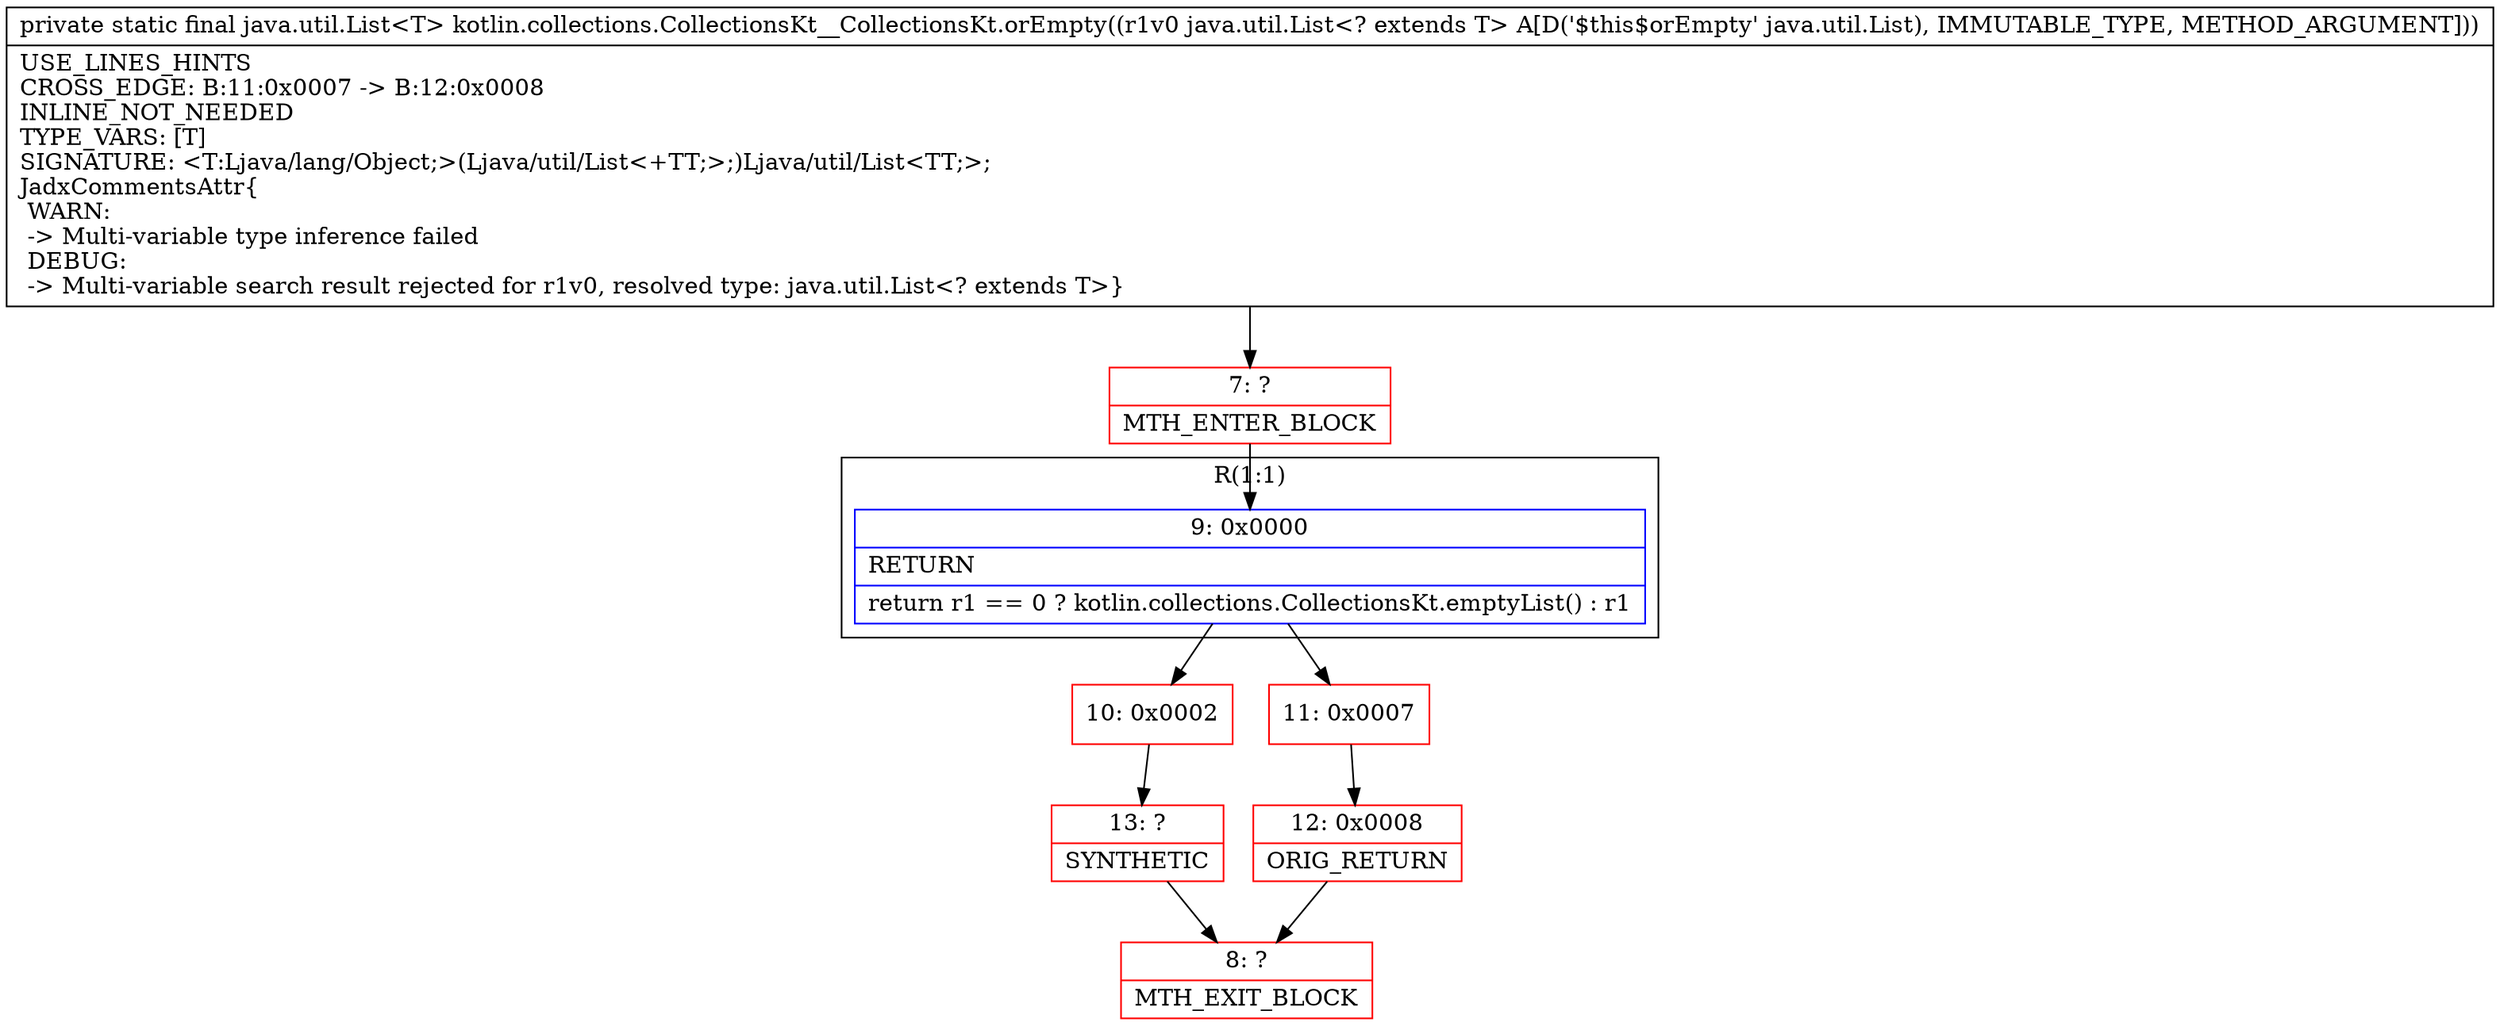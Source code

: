 digraph "CFG forkotlin.collections.CollectionsKt__CollectionsKt.orEmpty(Ljava\/util\/List;)Ljava\/util\/List;" {
subgraph cluster_Region_1780776502 {
label = "R(1:1)";
node [shape=record,color=blue];
Node_9 [shape=record,label="{9\:\ 0x0000|RETURN\l|return r1 == 0 ? kotlin.collections.CollectionsKt.emptyList() : r1\l}"];
}
Node_7 [shape=record,color=red,label="{7\:\ ?|MTH_ENTER_BLOCK\l}"];
Node_10 [shape=record,color=red,label="{10\:\ 0x0002}"];
Node_13 [shape=record,color=red,label="{13\:\ ?|SYNTHETIC\l}"];
Node_8 [shape=record,color=red,label="{8\:\ ?|MTH_EXIT_BLOCK\l}"];
Node_11 [shape=record,color=red,label="{11\:\ 0x0007}"];
Node_12 [shape=record,color=red,label="{12\:\ 0x0008|ORIG_RETURN\l}"];
MethodNode[shape=record,label="{private static final java.util.List\<T\> kotlin.collections.CollectionsKt__CollectionsKt.orEmpty((r1v0 java.util.List\<? extends T\> A[D('$this$orEmpty' java.util.List), IMMUTABLE_TYPE, METHOD_ARGUMENT]))  | USE_LINES_HINTS\lCROSS_EDGE: B:11:0x0007 \-\> B:12:0x0008\lINLINE_NOT_NEEDED\lTYPE_VARS: [T]\lSIGNATURE: \<T:Ljava\/lang\/Object;\>(Ljava\/util\/List\<+TT;\>;)Ljava\/util\/List\<TT;\>;\lJadxCommentsAttr\{\l WARN: \l \-\> Multi\-variable type inference failed\l DEBUG: \l \-\> Multi\-variable search result rejected for r1v0, resolved type: java.util.List\<? extends T\>\}\l}"];
MethodNode -> Node_7;Node_9 -> Node_10;
Node_9 -> Node_11;
Node_7 -> Node_9;
Node_10 -> Node_13;
Node_13 -> Node_8;
Node_11 -> Node_12;
Node_12 -> Node_8;
}

